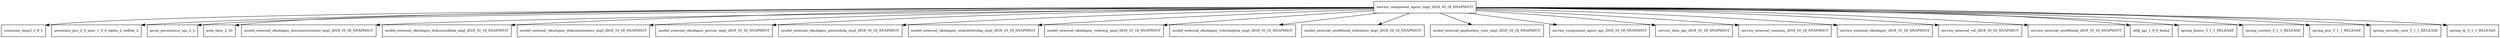 digraph service_component_agent_impl_2018_10_18_SNAPSHOT_dependencies {
  node [shape = box, fontsize=10.0];
  service_component_agent_impl_2018_10_18_SNAPSHOT -> commons_lang3_3_8_1;
  service_component_agent_impl_2018_10_18_SNAPSHOT -> geronimo_jms_2_0_spec_1_0_0_alpha_2_redhat_2;
  service_component_agent_impl_2018_10_18_SNAPSHOT -> javax_persistence_api_2_2;
  service_component_agent_impl_2018_10_18_SNAPSHOT -> joda_time_2_10;
  service_component_agent_impl_2018_10_18_SNAPSHOT -> model_external_riksdagen_documentcontent_impl_2018_10_18_SNAPSHOT;
  service_component_agent_impl_2018_10_18_SNAPSHOT -> model_external_riksdagen_dokumentlista_impl_2018_10_18_SNAPSHOT;
  service_component_agent_impl_2018_10_18_SNAPSHOT -> model_external_riksdagen_dokumentstatus_impl_2018_10_18_SNAPSHOT;
  service_component_agent_impl_2018_10_18_SNAPSHOT -> model_external_riksdagen_person_impl_2018_10_18_SNAPSHOT;
  service_component_agent_impl_2018_10_18_SNAPSHOT -> model_external_riksdagen_personlista_impl_2018_10_18_SNAPSHOT;
  service_component_agent_impl_2018_10_18_SNAPSHOT -> model_external_riksdagen_utskottsforslag_impl_2018_10_18_SNAPSHOT;
  service_component_agent_impl_2018_10_18_SNAPSHOT -> model_external_riksdagen_votering_impl_2018_10_18_SNAPSHOT;
  service_component_agent_impl_2018_10_18_SNAPSHOT -> model_external_riksdagen_voteringlista_impl_2018_10_18_SNAPSHOT;
  service_component_agent_impl_2018_10_18_SNAPSHOT -> model_external_worldbank_indicators_impl_2018_10_18_SNAPSHOT;
  service_component_agent_impl_2018_10_18_SNAPSHOT -> model_internal_application_user_impl_2018_10_18_SNAPSHOT;
  service_component_agent_impl_2018_10_18_SNAPSHOT -> service_component_agent_api_2018_10_18_SNAPSHOT;
  service_component_agent_impl_2018_10_18_SNAPSHOT -> service_data_api_2018_10_18_SNAPSHOT;
  service_component_agent_impl_2018_10_18_SNAPSHOT -> service_external_common_2018_10_18_SNAPSHOT;
  service_component_agent_impl_2018_10_18_SNAPSHOT -> service_external_riksdagen_2018_10_18_SNAPSHOT;
  service_component_agent_impl_2018_10_18_SNAPSHOT -> service_external_val_2018_10_18_SNAPSHOT;
  service_component_agent_impl_2018_10_18_SNAPSHOT -> service_external_worldbank_2018_10_18_SNAPSHOT;
  service_component_agent_impl_2018_10_18_SNAPSHOT -> slf4j_api_1_8_0_beta2;
  service_component_agent_impl_2018_10_18_SNAPSHOT -> spring_beans_5_1_1_RELEASE;
  service_component_agent_impl_2018_10_18_SNAPSHOT -> spring_context_5_1_1_RELEASE;
  service_component_agent_impl_2018_10_18_SNAPSHOT -> spring_jms_5_1_1_RELEASE;
  service_component_agent_impl_2018_10_18_SNAPSHOT -> spring_security_core_5_1_1_RELEASE;
  service_component_agent_impl_2018_10_18_SNAPSHOT -> spring_tx_5_1_1_RELEASE;
}
